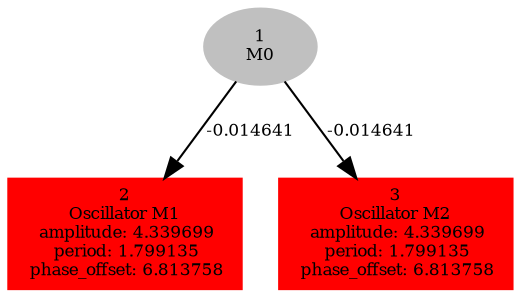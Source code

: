  digraph g{ forcelabels=true;
1[label=<1<BR/>M0>,color="grey",style=filled,fontsize=8];
2 [label=<2<BR />Oscillator M1<BR /> amplitude: 4.339699<BR /> period: 1.799135<BR /> phase_offset: 6.813758>, shape=box,color=red,style=filled,fontsize=8];
3 [label=<3<BR />Oscillator M2<BR /> amplitude: 4.339699<BR /> period: 1.799135<BR /> phase_offset: 6.813758>, shape=box,color=red,style=filled,fontsize=8];
1 -> 2[label="-0.014641 ",fontsize="8"];
1 -> 3[label="-0.014641 ",fontsize="8"];
 }
